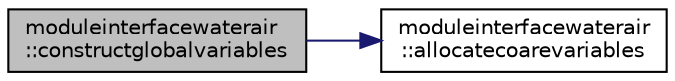 digraph "moduleinterfacewaterair::constructglobalvariables"
{
 // LATEX_PDF_SIZE
  edge [fontname="Helvetica",fontsize="10",labelfontname="Helvetica",labelfontsize="10"];
  node [fontname="Helvetica",fontsize="10",shape=record];
  rankdir="LR";
  Node1 [label="moduleinterfacewaterair\l::constructglobalvariables",height=0.2,width=0.4,color="black", fillcolor="grey75", style="filled", fontcolor="black",tooltip=" "];
  Node1 -> Node2 [color="midnightblue",fontsize="10",style="solid",fontname="Helvetica"];
  Node2 [label="moduleinterfacewaterair\l::allocatecoarevariables",height=0.2,width=0.4,color="black", fillcolor="white", style="filled",URL="$namespacemoduleinterfacewaterair.html#ad1e0a14ea6e30cf93be9661a4a71a0f7",tooltip=" "];
}

